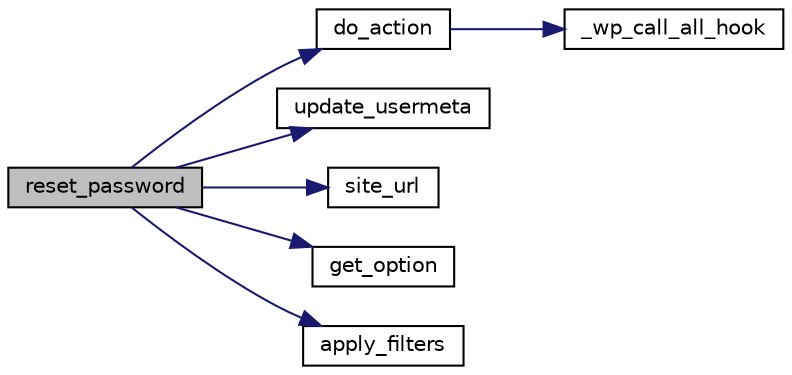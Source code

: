 digraph "reset_password"
{
  edge [fontname="Helvetica",fontsize="10",labelfontname="Helvetica",labelfontsize="10"];
  node [fontname="Helvetica",fontsize="10",shape=record];
  rankdir="LR";
  Node1 [label="reset_password",height=0.2,width=0.4,color="black", fillcolor="grey75", style="filled", fontcolor="black"];
  Node1 -> Node2 [color="midnightblue",fontsize="10",style="solid",fontname="Helvetica"];
  Node2 [label="do_action",height=0.2,width=0.4,color="black", fillcolor="white", style="filled",URL="$wp-includes_2plugin_8php.html#aed75045b0b4572e55462b37b063a77cc"];
  Node2 -> Node3 [color="midnightblue",fontsize="10",style="solid",fontname="Helvetica"];
  Node3 [label="_wp_call_all_hook",height=0.2,width=0.4,color="black", fillcolor="white", style="filled",URL="$wp-includes_2plugin_8php.html#af891e88ab346a2da31111facfcf6b2cf"];
  Node1 -> Node4 [color="midnightblue",fontsize="10",style="solid",fontname="Helvetica"];
  Node4 [label="update_usermeta",height=0.2,width=0.4,color="black", fillcolor="white", style="filled",URL="$wp-includes_2user_8php.html#a525f0e3fbdcc246d24ffcc2f1707bf10"];
  Node1 -> Node5 [color="midnightblue",fontsize="10",style="solid",fontname="Helvetica"];
  Node5 [label="site_url",height=0.2,width=0.4,color="black", fillcolor="white", style="filled",URL="$load-scripts_8php.html#ad8e3cb90f141ac5aa6d225bc337efc9c"];
  Node1 -> Node6 [color="midnightblue",fontsize="10",style="solid",fontname="Helvetica"];
  Node6 [label="get_option",height=0.2,width=0.4,color="black", fillcolor="white", style="filled",URL="$load-scripts_8php.html#aaf1220eff85fdd291725eabf743b2ed3"];
  Node1 -> Node7 [color="midnightblue",fontsize="10",style="solid",fontname="Helvetica"];
  Node7 [label="apply_filters",height=0.2,width=0.4,color="black", fillcolor="white", style="filled",URL="$load-scripts_8php.html#a54639394aa645a2277ea41f3cbd23247"];
}
